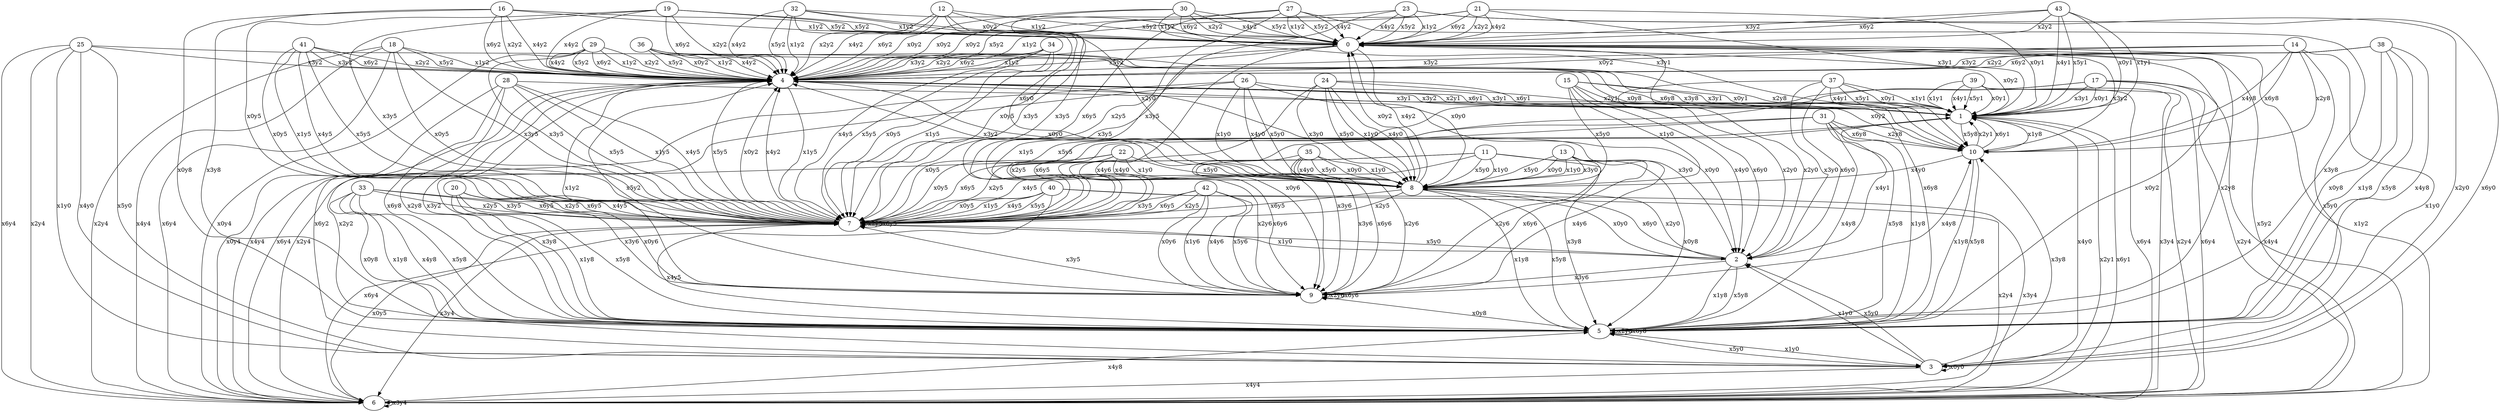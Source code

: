 digraph G {
0;
1;
2;
3;
4;
5;
6;
7;
8;
9;
10;
11;
12;
13;
14;
15;
16;
17;
18;
19;
20;
21;
22;
23;
24;
25;
26;
27;
28;
29;
30;
31;
32;
33;
34;
35;
36;
37;
38;
39;
40;
41;
42;
43;
0->8  [label=x0y0];
0->4  [label=x1y2];
0->5  [label=x2y8];
0->7  [label=x3y5];
0->9  [label=x4y6];
0->4  [label=x5y2];
0->5  [label=x6y8];
1->0  [label=x0y2];
1->10  [label=x1y8];
1->7  [label=x2y5];
1->4  [label=x3y2];
1->3  [label=x4y0];
1->10  [label=x5y8];
1->7  [label=x6y5];
2->8  [label=x0y0];
2->5  [label=x1y8];
2->8  [label=x2y0];
2->9  [label=x3y6];
2->1  [label=x4y1];
2->5  [label=x5y8];
2->8  [label=x6y0];
3->3  [label=x0y0];
3->2  [label=x1y0];
3->4  [label=x2y2];
3->10  [label=x3y8];
3->6  [label=x4y4];
3->2  [label=x5y0];
3->4  [label=x6y2];
4->8  [label=x0y0];
4->7  [label=x1y5];
4->1  [label=x2y1];
4->2  [label=x3y0];
4->6  [label=x4y4];
4->7  [label=x5y5];
4->1  [label=x6y1];
5->0  [label=x0y2];
5->3  [label=x1y0];
5->5  [label=x2y8];
5->4  [label=x3y2];
5->7  [label=x4y5];
5->3  [label=x5y0];
5->5  [label=x6y8];
6->7  [label=x0y5];
6->0  [label=x1y2];
6->1  [label=x2y1];
6->6  [label=x3y4];
6->5  [label=x4y8];
6->0  [label=x5y2];
6->1  [label=x6y1];
7->4  [label=x0y2];
7->2  [label=x1y0];
7->7  [label=x2y5];
7->6  [label=x3y4];
7->4  [label=x4y2];
7->2  [label=x5y0];
7->7  [label=x6y5];
8->0  [label=x0y2];
8->5  [label=x1y8];
8->7  [label=x2y5];
8->4  [label=x3y2];
8->0  [label=x4y2];
8->5  [label=x5y8];
8->7  [label=x6y5];
9->5  [label=x0y8];
9->4  [label=x1y2];
9->9  [label=x2y6];
9->7  [label=x3y5];
9->10  [label=x4y8];
9->4  [label=x5y2];
9->9  [label=x6y6];
10->4  [label=x0y2];
10->5  [label=x1y8];
10->1  [label=x2y1];
10->0  [label=x3y2];
10->8  [label=x4y0];
10->5  [label=x5y8];
10->1  [label=x6y1];
11->5  [label=x0y8];
11->8  [label=x1y0];
11->7  [label=x2y5];
11->5  [label=x3y8];
11->7  [label=x4y5];
11->8  [label=x5y0];
11->7  [label=x6y5];
12->7  [label=x0y5];
12->0  [label=x1y2];
12->4  [label=x2y2];
12->7  [label=x3y5];
12->4  [label=x4y2];
12->0  [label=x5y2];
12->4  [label=x6y2];
13->8  [label=x0y0];
13->8  [label=x1y0];
13->9  [label=x2y6];
13->8  [label=x3y0];
13->9  [label=x4y6];
13->8  [label=x5y0];
13->9  [label=x6y6];
14->4  [label=x0y2];
14->3  [label=x1y0];
14->10  [label=x2y8];
14->4  [label=x3y2];
14->10  [label=x4y8];
14->3  [label=x5y0];
14->10  [label=x6y8];
15->1  [label=x0y1];
15->8  [label=x1y0];
15->2  [label=x2y0];
15->1  [label=x3y1];
15->2  [label=x4y0];
15->8  [label=x5y0];
15->2  [label=x6y0];
16->5  [label=x0y8];
16->0  [label=x1y2];
16->4  [label=x2y2];
16->5  [label=x3y8];
16->4  [label=x4y2];
16->0  [label=x5y2];
16->4  [label=x6y2];
17->1  [label=x0y1];
17->7  [label=x1y5];
17->6  [label=x2y4];
17->1  [label=x3y1];
17->6  [label=x4y4];
17->7  [label=x5y5];
17->6  [label=x6y4];
18->7  [label=x0y5];
18->4  [label=x1y2];
18->6  [label=x2y4];
18->7  [label=x3y5];
18->6  [label=x4y4];
18->4  [label=x5y2];
18->6  [label=x6y4];
19->7  [label=x0y5];
19->0  [label=x1y2];
19->4  [label=x2y2];
19->7  [label=x3y5];
19->4  [label=x4y2];
19->0  [label=x5y2];
19->4  [label=x6y2];
20->9  [label=x0y6];
20->5  [label=x1y8];
20->7  [label=x2y5];
20->9  [label=x3y6];
20->7  [label=x4y5];
20->5  [label=x5y8];
20->7  [label=x6y5];
21->1  [label=x0y1];
21->4  [label=x1y2];
21->0  [label=x2y2];
21->1  [label=x3y1];
21->0  [label=x4y2];
21->4  [label=x5y2];
21->0  [label=x6y2];
22->7  [label=x0y5];
22->8  [label=x1y0];
22->9  [label=x2y6];
22->5  [label=x3y8];
22->8  [label=x4y0];
22->8  [label=x5y0];
22->9  [label=x6y6];
23->4  [label=x0y2];
23->0  [label=x1y2];
23->3  [label=x2y0];
23->7  [label=x3y5];
23->0  [label=x4y2];
23->0  [label=x5y2];
23->3  [label=x6y0];
24->9  [label=x0y6];
24->8  [label=x1y0];
24->1  [label=x2y1];
24->8  [label=x3y0];
24->8  [label=x4y0];
24->8  [label=x5y0];
24->1  [label=x6y1];
25->10  [label=x0y8];
25->3  [label=x1y0];
25->6  [label=x2y4];
25->4  [label=x3y2];
25->3  [label=x4y0];
25->3  [label=x5y0];
25->6  [label=x6y4];
26->2  [label=x0y0];
26->8  [label=x1y0];
26->6  [label=x2y4];
26->1  [label=x3y1];
26->8  [label=x4y0];
26->8  [label=x5y0];
26->6  [label=x6y4];
27->4  [label=x0y2];
27->0  [label=x1y2];
27->7  [label=x2y5];
27->5  [label=x3y8];
27->0  [label=x4y2];
27->0  [label=x5y2];
27->7  [label=x6y5];
28->6  [label=x0y4];
28->7  [label=x1y5];
28->5  [label=x2y8];
28->1  [label=x3y1];
28->7  [label=x4y5];
28->7  [label=x5y5];
28->5  [label=x6y8];
29->6  [label=x0y4];
29->4  [label=x1y2];
29->4  [label=x2y2];
29->7  [label=x3y5];
29->4  [label=x4y2];
29->4  [label=x5y2];
29->4  [label=x6y2];
30->4  [label=x0y2];
30->0  [label=x1y2];
30->0  [label=x2y2];
30->7  [label=x3y5];
30->0  [label=x4y2];
30->0  [label=x5y2];
30->0  [label=x6y2];
31->7  [label=x0y5];
31->5  [label=x1y8];
31->10  [label=x2y8];
31->9  [label=x3y6];
31->5  [label=x4y8];
31->5  [label=x5y8];
31->10  [label=x6y8];
32->0  [label=x0y2];
32->4  [label=x1y2];
32->8  [label=x2y0];
32->1  [label=x3y1];
32->4  [label=x4y2];
32->4  [label=x5y2];
32->8  [label=x6y0];
33->5  [label=x0y8];
33->5  [label=x1y8];
33->7  [label=x2y5];
33->7  [label=x3y5];
33->5  [label=x4y8];
33->5  [label=x5y8];
33->7  [label=x6y5];
34->7  [label=x0y5];
34->7  [label=x1y5];
34->4  [label=x2y2];
34->4  [label=x3y2];
34->7  [label=x4y5];
34->7  [label=x5y5];
34->4  [label=x6y2];
35->8  [label=x0y0];
35->8  [label=x1y0];
35->9  [label=x2y6];
35->9  [label=x3y6];
35->8  [label=x4y0];
35->8  [label=x5y0];
35->9  [label=x6y6];
36->4  [label=x0y2];
36->4  [label=x1y2];
36->10  [label=x2y8];
36->10  [label=x3y8];
36->4  [label=x4y2];
36->4  [label=x5y2];
36->10  [label=x6y8];
37->1  [label=x0y1];
37->1  [label=x1y1];
37->2  [label=x2y0];
37->2  [label=x3y0];
37->1  [label=x4y1];
37->1  [label=x5y1];
37->2  [label=x6y0];
38->5  [label=x0y8];
38->5  [label=x1y8];
38->4  [label=x2y2];
38->4  [label=x3y2];
38->5  [label=x4y8];
38->5  [label=x5y8];
38->4  [label=x6y2];
39->1  [label=x0y1];
39->1  [label=x1y1];
39->6  [label=x2y4];
39->6  [label=x3y4];
39->1  [label=x4y1];
39->1  [label=x5y1];
39->6  [label=x6y4];
40->7  [label=x0y5];
40->7  [label=x1y5];
40->6  [label=x2y4];
40->6  [label=x3y4];
40->7  [label=x4y5];
40->7  [label=x5y5];
40->6  [label=x6y4];
41->7  [label=x0y5];
41->7  [label=x1y5];
41->4  [label=x2y2];
41->4  [label=x3y2];
41->7  [label=x4y5];
41->7  [label=x5y5];
41->4  [label=x6y2];
42->9  [label=x0y6];
42->9  [label=x1y6];
42->7  [label=x2y5];
42->7  [label=x3y5];
42->9  [label=x4y6];
42->9  [label=x5y6];
42->7  [label=x6y5];
43->1  [label=x0y1];
43->1  [label=x1y1];
43->0  [label=x2y2];
43->0  [label=x3y2];
43->1  [label=x4y1];
43->1  [label=x5y1];
43->0  [label=x6y2];
}
